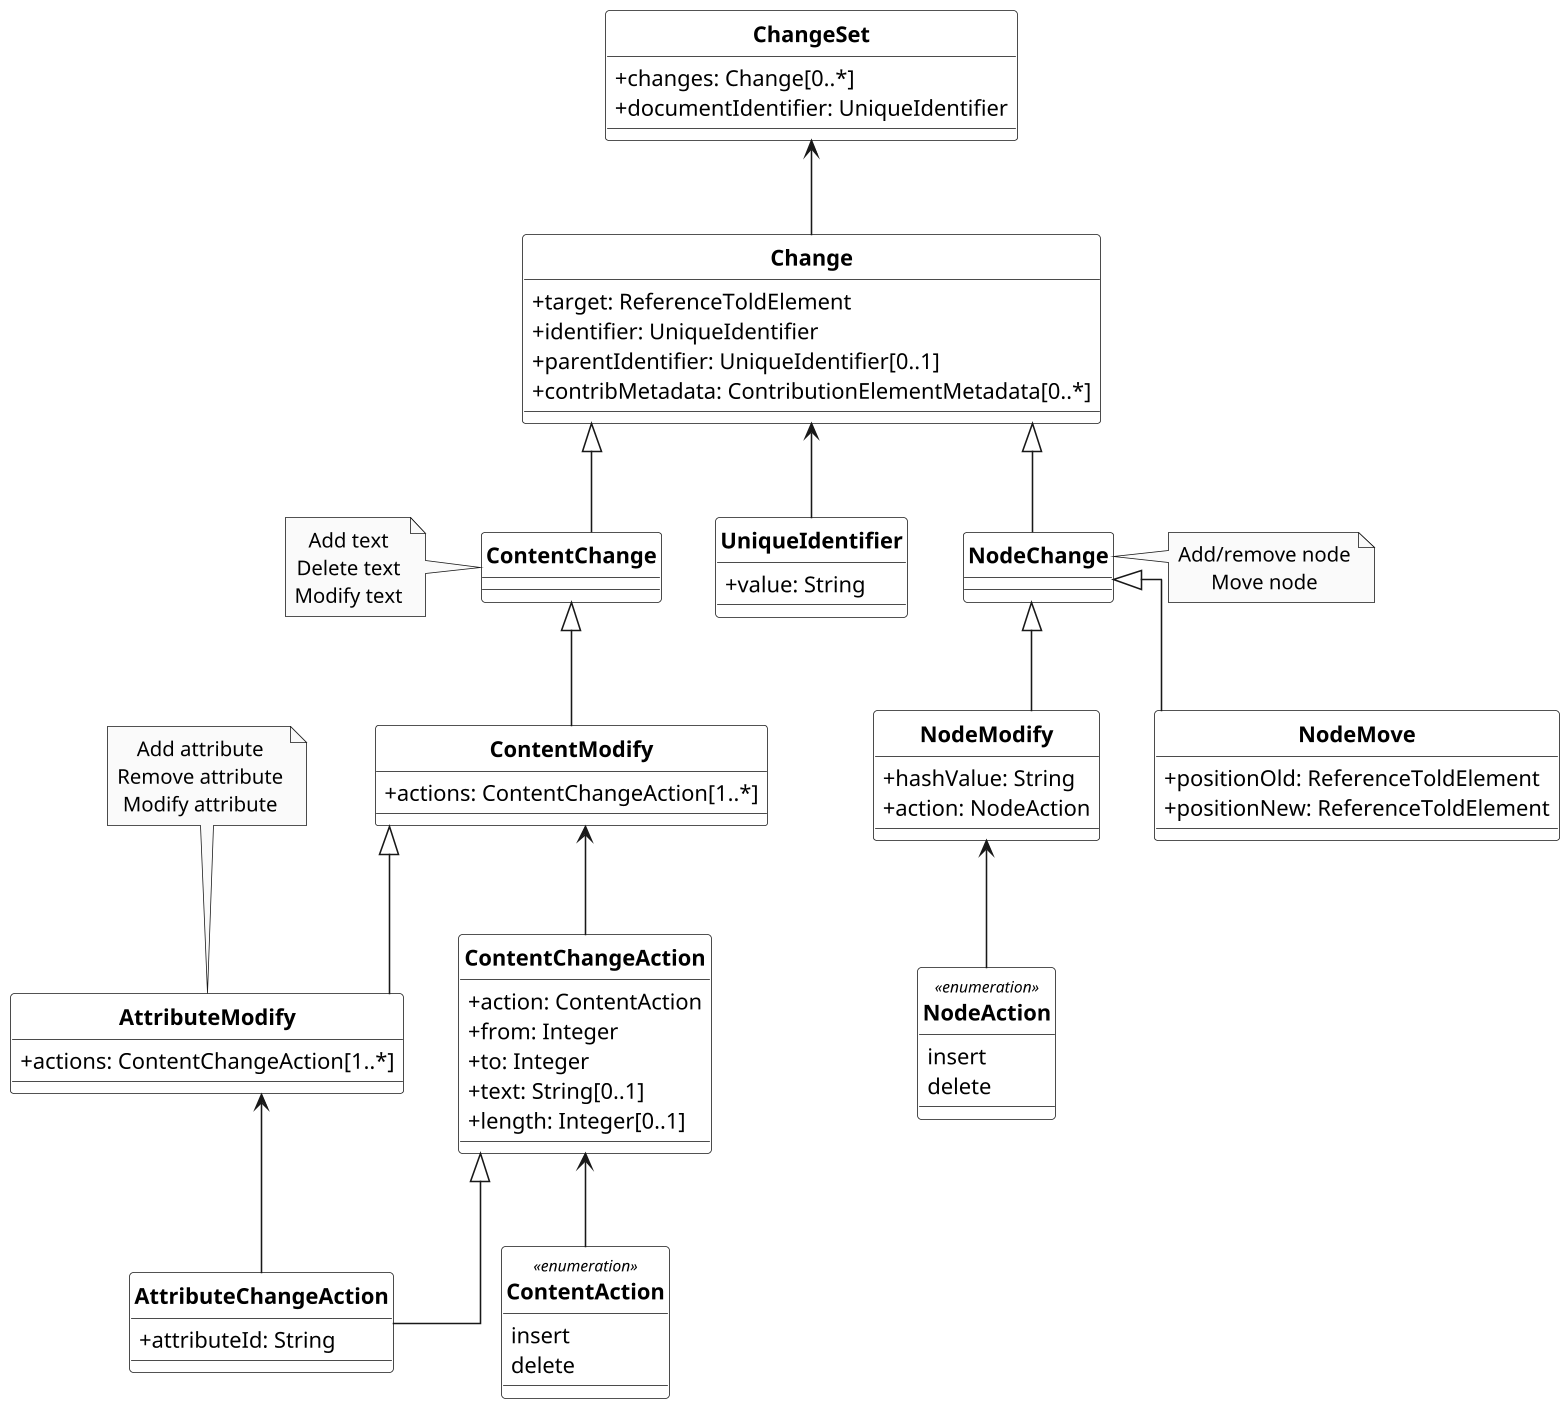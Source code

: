 @startuml Change
/'
Diagram:        Change
DateCreate:     28/07/2018
Description:    BasicDocument / SecureDoc is a family of document models that forms the basis of Metanorma IsoDoc (via Metanorma StandardDocument), which is used to represent ISO Standards and similarly structured standards.
                It is also the document model that Selagraph operates on.
                The Relaton Bibliography UML models used in these models are located here: Relaton BibModels.
                BasicDocument itself is a document model that can serve as a transit data structure for document conversion, such as taking input from AsciiDoc or Markdown and converting them into an output format, such as Metanorma IsoDoc

Hystory of changes:
> 22/08/2018
    - diagram configuration updated
'/

'******* CONFIGURATION ************************************************
skinparam classAttributeIconSize 0
skinparam Dpi 150
skinparam Monochrome true
skinparam LineType ortho
hide circle
/' skinparam CircledCharacterRadius 0 '/
/' skinparam CircledCharacterFontSize 0 '/
skinparam Default {
TextAlignment center
FontName Helvetica
}
skinparam Class {
AttributeIconSize 0
BackgroundColor White
FontStyle bold
StereotypeFontSize 10
}
skinparam Rectangle {
BackgroundColor White
FontStyle bold
FontSize 11
StereotypeFontSize 10
}
skinparam Object {
BackgroundColor White
FontStyle bold
FontSize 11
StereotypeFontSize 10
}

skinparam Entity {
StereotypeFontSize 10
}



'******* CLASS DEFINITION *********************************************
class Change {
    +target: ReferenceToldElement
    +identifier: UniqueIdentifier
    +parentIdentifier: UniqueIdentifier[0..1]
    +contribMetadata: ContributionElementMetadata[0..*]
}

class ChangeSet {
    +changes: Change[0..*]
    +documentIdentifier: UniqueIdentifier
}

class UniqueIdentifier {
    +value: String
}

class NodeChange {
    
}

class ContentChange {
    
}

class ContentModify {
    +actions: ContentChangeAction[1..*]
}

class NodeModify {
    +hashValue: String
    +action: NodeAction
}

class NodeMove {
    +positionOld: ReferenceToldElement
    +positionNew: ReferenceToldElement
}

class AttributeModify {
    +actions: ContentChangeAction[1..*]
}

class ContentChangeAction {
    +action: ContentAction
    +from: Integer
    +to: Integer
    +text: String[0..1]
    +length: Integer[0..1]
}

class AttributeChangeAction {
    +attributeId: String
}

enum NodeAction <<enumeration>>{
    insert
    delete
}

enum ContentAction <<enumeration>>{
    insert
    delete
}


'******* NOTES *******************************************************
note right of NodeChange: Add/remove node\nMove node
note top of AttributeModify: Add attribute\nRemove attribute\nModify attribute
note left of ContentChange: Add text\nDelete text\nModify text


'******* CLASS RELATIONS *********************************************
ChangeSet <-- Change
Change <-- UniqueIdentifier
Change <|-- NodeChange
Change <|-- ContentChange

ContentChange <|-- ContentModify

ContentModify <-- ContentChangeAction

ContentChangeAction <-- ContentAction
ContentChangeAction <|-- AttributeChangeAction

ContentModify <|-- AttributeModify

AttributeModify <-- AttributeChangeAction

NodeChange <|-- NodeModify
NodeChange <|-- NodeMove

NodeModify <-- NodeAction

@enduml